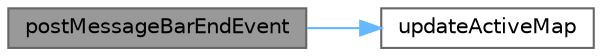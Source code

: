 digraph "postMessageBarEndEvent"
{
 // LATEX_PDF_SIZE
  bgcolor="transparent";
  edge [fontname=Helvetica,fontsize=10,labelfontname=Helvetica,labelfontsize=10];
  node [fontname=Helvetica,fontsize=10,shape=box,height=0.2,width=0.4];
  rankdir="LR";
  Node1 [id="Node000001",label="postMessageBarEndEvent",height=0.2,width=0.4,color="gray40", fillcolor="grey60", style="filled", fontcolor="black",tooltip="发布消息栏终止事件"];
  Node1 -> Node2 [id="edge1_Node000001_Node000002",color="steelblue1",style="solid",tooltip=" "];
  Node2 [id="Node000002",label="updateActiveMap",height=0.2,width=0.4,color="grey40", fillcolor="white", style="filled",URL="$class_ela_message_bar_manager.html#aadb17d6eb7d51daea6352e28727ecd07",tooltip="更新活动消息栏映射"];
}
